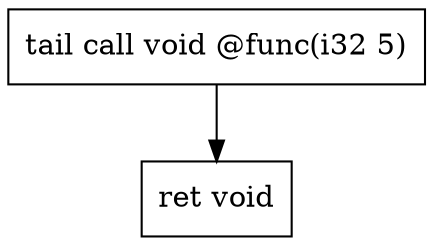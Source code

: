 digraph "CDFG for'main' function" {
	Node0x55e765f93780[shape=record, label="  tail call void @func(i32 5)"]
	Node0x55e765f93820[shape=record, label="  ret void"]
	Node0x55e765f93780 -> Node0x55e765f93820
edge [color=red]
}
